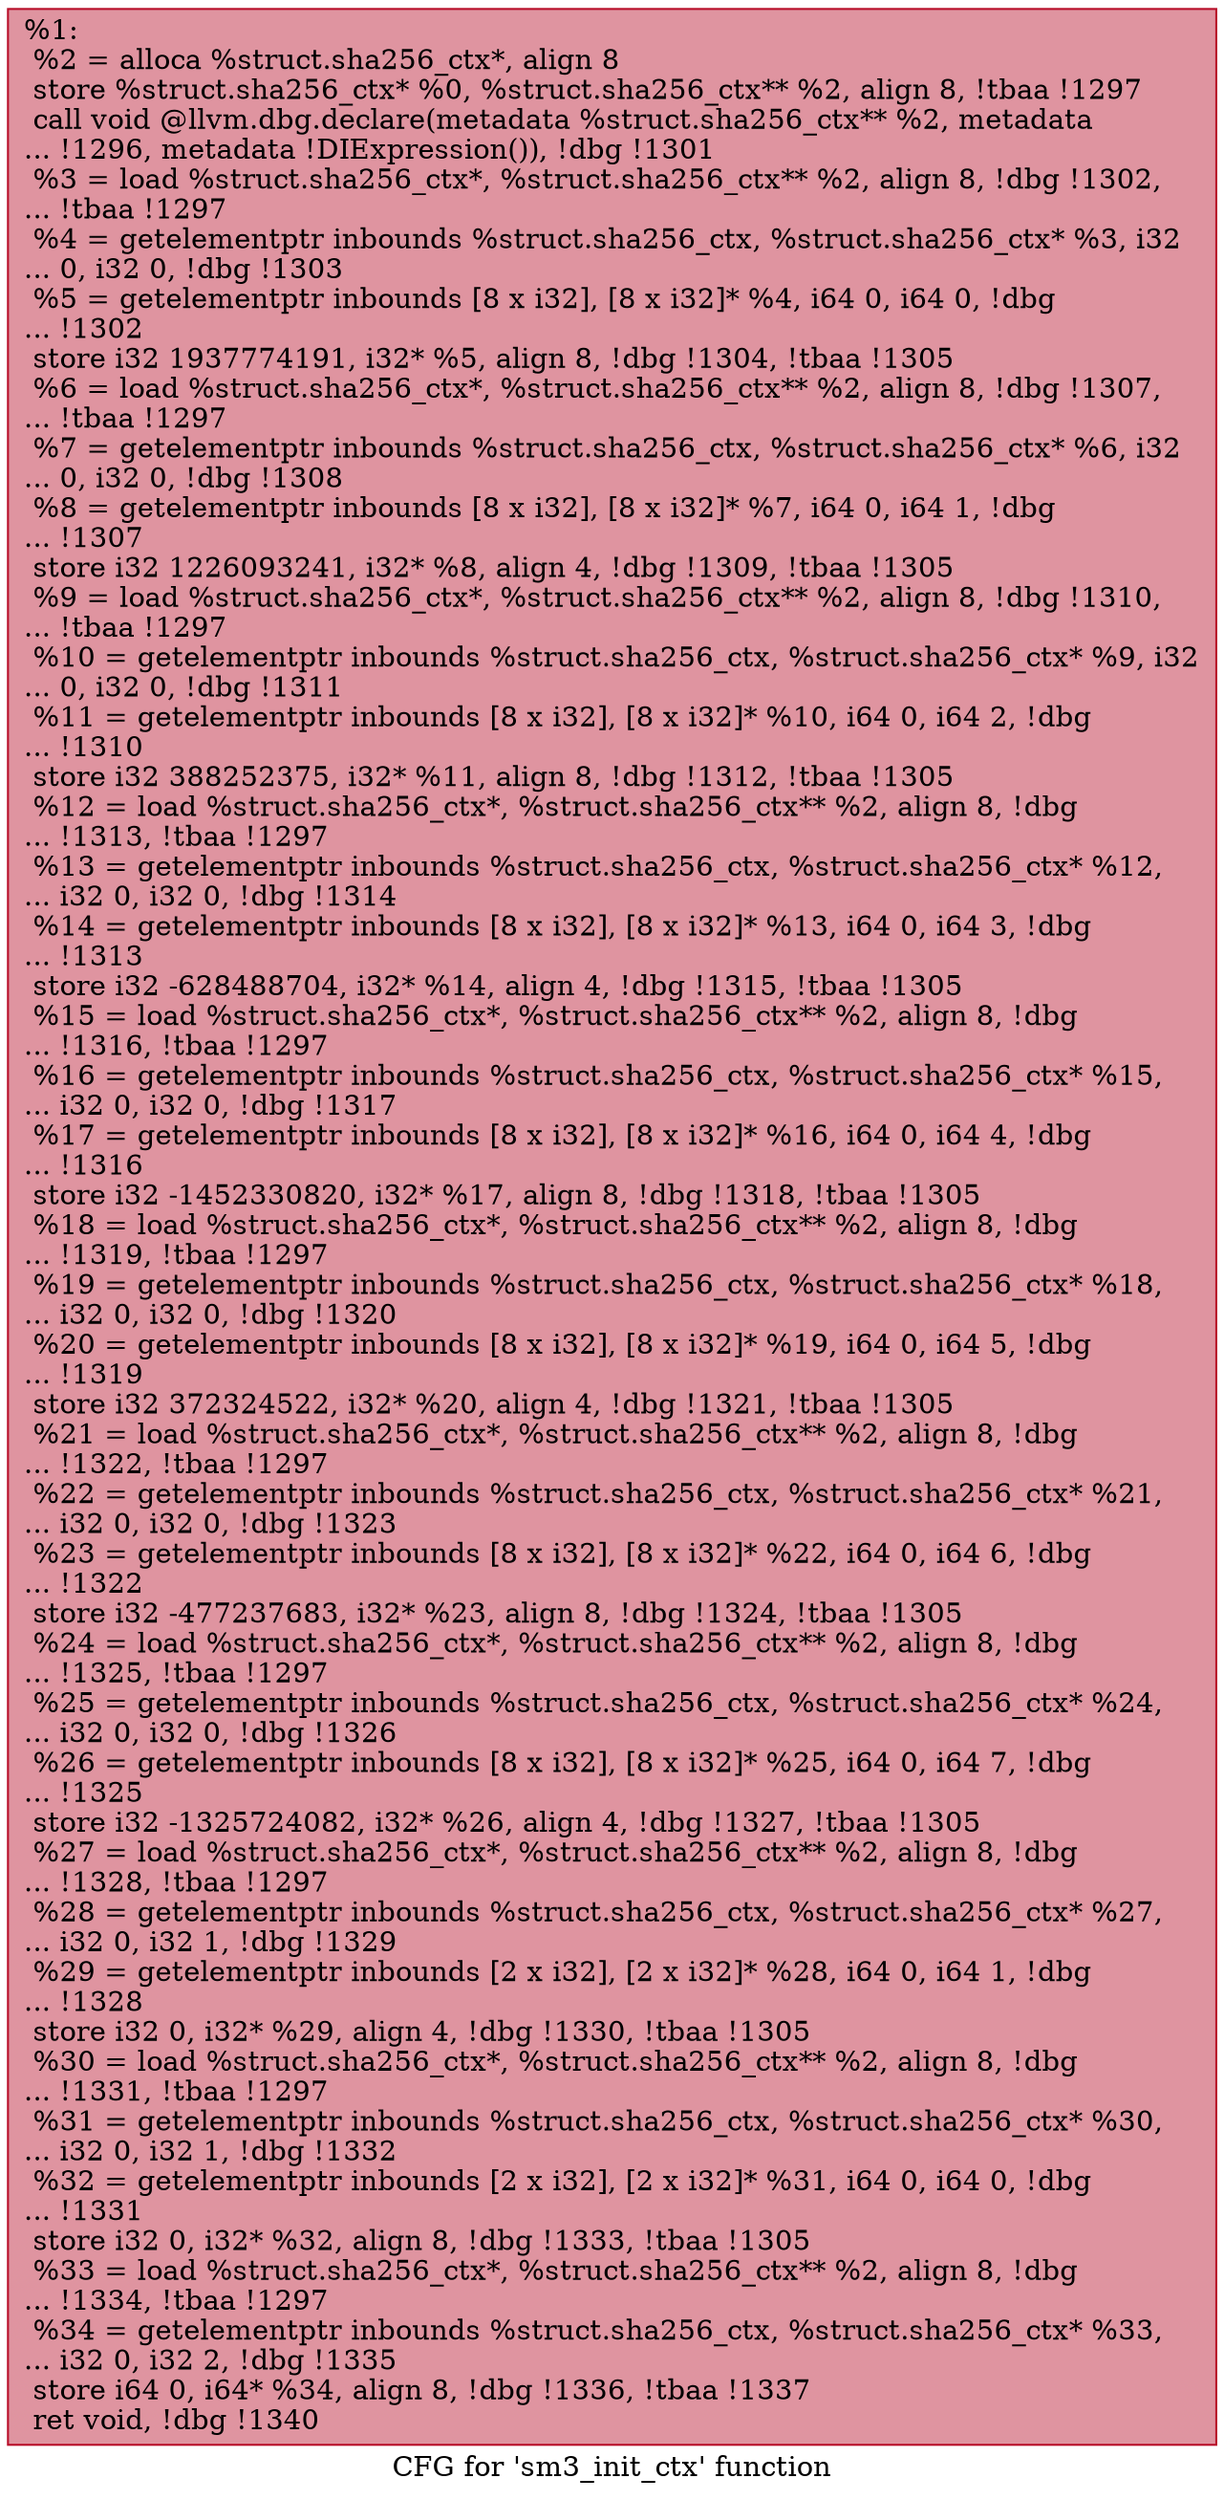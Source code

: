 digraph "CFG for 'sm3_init_ctx' function" {
	label="CFG for 'sm3_init_ctx' function";

	Node0x2047250 [shape=record,color="#b70d28ff", style=filled, fillcolor="#b70d2870",label="{%1:\l  %2 = alloca %struct.sha256_ctx*, align 8\l  store %struct.sha256_ctx* %0, %struct.sha256_ctx** %2, align 8, !tbaa !1297\l  call void @llvm.dbg.declare(metadata %struct.sha256_ctx** %2, metadata\l... !1296, metadata !DIExpression()), !dbg !1301\l  %3 = load %struct.sha256_ctx*, %struct.sha256_ctx** %2, align 8, !dbg !1302,\l... !tbaa !1297\l  %4 = getelementptr inbounds %struct.sha256_ctx, %struct.sha256_ctx* %3, i32\l... 0, i32 0, !dbg !1303\l  %5 = getelementptr inbounds [8 x i32], [8 x i32]* %4, i64 0, i64 0, !dbg\l... !1302\l  store i32 1937774191, i32* %5, align 8, !dbg !1304, !tbaa !1305\l  %6 = load %struct.sha256_ctx*, %struct.sha256_ctx** %2, align 8, !dbg !1307,\l... !tbaa !1297\l  %7 = getelementptr inbounds %struct.sha256_ctx, %struct.sha256_ctx* %6, i32\l... 0, i32 0, !dbg !1308\l  %8 = getelementptr inbounds [8 x i32], [8 x i32]* %7, i64 0, i64 1, !dbg\l... !1307\l  store i32 1226093241, i32* %8, align 4, !dbg !1309, !tbaa !1305\l  %9 = load %struct.sha256_ctx*, %struct.sha256_ctx** %2, align 8, !dbg !1310,\l... !tbaa !1297\l  %10 = getelementptr inbounds %struct.sha256_ctx, %struct.sha256_ctx* %9, i32\l... 0, i32 0, !dbg !1311\l  %11 = getelementptr inbounds [8 x i32], [8 x i32]* %10, i64 0, i64 2, !dbg\l... !1310\l  store i32 388252375, i32* %11, align 8, !dbg !1312, !tbaa !1305\l  %12 = load %struct.sha256_ctx*, %struct.sha256_ctx** %2, align 8, !dbg\l... !1313, !tbaa !1297\l  %13 = getelementptr inbounds %struct.sha256_ctx, %struct.sha256_ctx* %12,\l... i32 0, i32 0, !dbg !1314\l  %14 = getelementptr inbounds [8 x i32], [8 x i32]* %13, i64 0, i64 3, !dbg\l... !1313\l  store i32 -628488704, i32* %14, align 4, !dbg !1315, !tbaa !1305\l  %15 = load %struct.sha256_ctx*, %struct.sha256_ctx** %2, align 8, !dbg\l... !1316, !tbaa !1297\l  %16 = getelementptr inbounds %struct.sha256_ctx, %struct.sha256_ctx* %15,\l... i32 0, i32 0, !dbg !1317\l  %17 = getelementptr inbounds [8 x i32], [8 x i32]* %16, i64 0, i64 4, !dbg\l... !1316\l  store i32 -1452330820, i32* %17, align 8, !dbg !1318, !tbaa !1305\l  %18 = load %struct.sha256_ctx*, %struct.sha256_ctx** %2, align 8, !dbg\l... !1319, !tbaa !1297\l  %19 = getelementptr inbounds %struct.sha256_ctx, %struct.sha256_ctx* %18,\l... i32 0, i32 0, !dbg !1320\l  %20 = getelementptr inbounds [8 x i32], [8 x i32]* %19, i64 0, i64 5, !dbg\l... !1319\l  store i32 372324522, i32* %20, align 4, !dbg !1321, !tbaa !1305\l  %21 = load %struct.sha256_ctx*, %struct.sha256_ctx** %2, align 8, !dbg\l... !1322, !tbaa !1297\l  %22 = getelementptr inbounds %struct.sha256_ctx, %struct.sha256_ctx* %21,\l... i32 0, i32 0, !dbg !1323\l  %23 = getelementptr inbounds [8 x i32], [8 x i32]* %22, i64 0, i64 6, !dbg\l... !1322\l  store i32 -477237683, i32* %23, align 8, !dbg !1324, !tbaa !1305\l  %24 = load %struct.sha256_ctx*, %struct.sha256_ctx** %2, align 8, !dbg\l... !1325, !tbaa !1297\l  %25 = getelementptr inbounds %struct.sha256_ctx, %struct.sha256_ctx* %24,\l... i32 0, i32 0, !dbg !1326\l  %26 = getelementptr inbounds [8 x i32], [8 x i32]* %25, i64 0, i64 7, !dbg\l... !1325\l  store i32 -1325724082, i32* %26, align 4, !dbg !1327, !tbaa !1305\l  %27 = load %struct.sha256_ctx*, %struct.sha256_ctx** %2, align 8, !dbg\l... !1328, !tbaa !1297\l  %28 = getelementptr inbounds %struct.sha256_ctx, %struct.sha256_ctx* %27,\l... i32 0, i32 1, !dbg !1329\l  %29 = getelementptr inbounds [2 x i32], [2 x i32]* %28, i64 0, i64 1, !dbg\l... !1328\l  store i32 0, i32* %29, align 4, !dbg !1330, !tbaa !1305\l  %30 = load %struct.sha256_ctx*, %struct.sha256_ctx** %2, align 8, !dbg\l... !1331, !tbaa !1297\l  %31 = getelementptr inbounds %struct.sha256_ctx, %struct.sha256_ctx* %30,\l... i32 0, i32 1, !dbg !1332\l  %32 = getelementptr inbounds [2 x i32], [2 x i32]* %31, i64 0, i64 0, !dbg\l... !1331\l  store i32 0, i32* %32, align 8, !dbg !1333, !tbaa !1305\l  %33 = load %struct.sha256_ctx*, %struct.sha256_ctx** %2, align 8, !dbg\l... !1334, !tbaa !1297\l  %34 = getelementptr inbounds %struct.sha256_ctx, %struct.sha256_ctx* %33,\l... i32 0, i32 2, !dbg !1335\l  store i64 0, i64* %34, align 8, !dbg !1336, !tbaa !1337\l  ret void, !dbg !1340\l}"];
}
